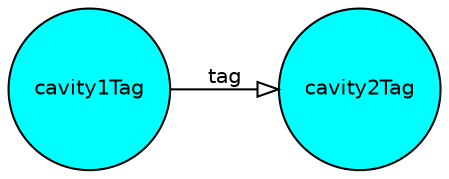 digraph pwb_model {
	rankdir=LR;
	size="8,5"
	node [ shape = circle , fontname = "Helvetica" , fontsize = 10 , height = 0.1 , width = 0.1 , margin = 0.01 ,  style=filled ];
	edge [ fontname = "Helvetica" , forcelabels= true , fontsize = 10 ];
	"cavity1Tag" [ shape=circle fillcolor=cyan ];
	"cavity2Tag" [ shape=circle fillcolor=cyan ];
	cavity1Tag -> cavity2Tag [ label = "tag" , arrowhead = "empty" ];
}
